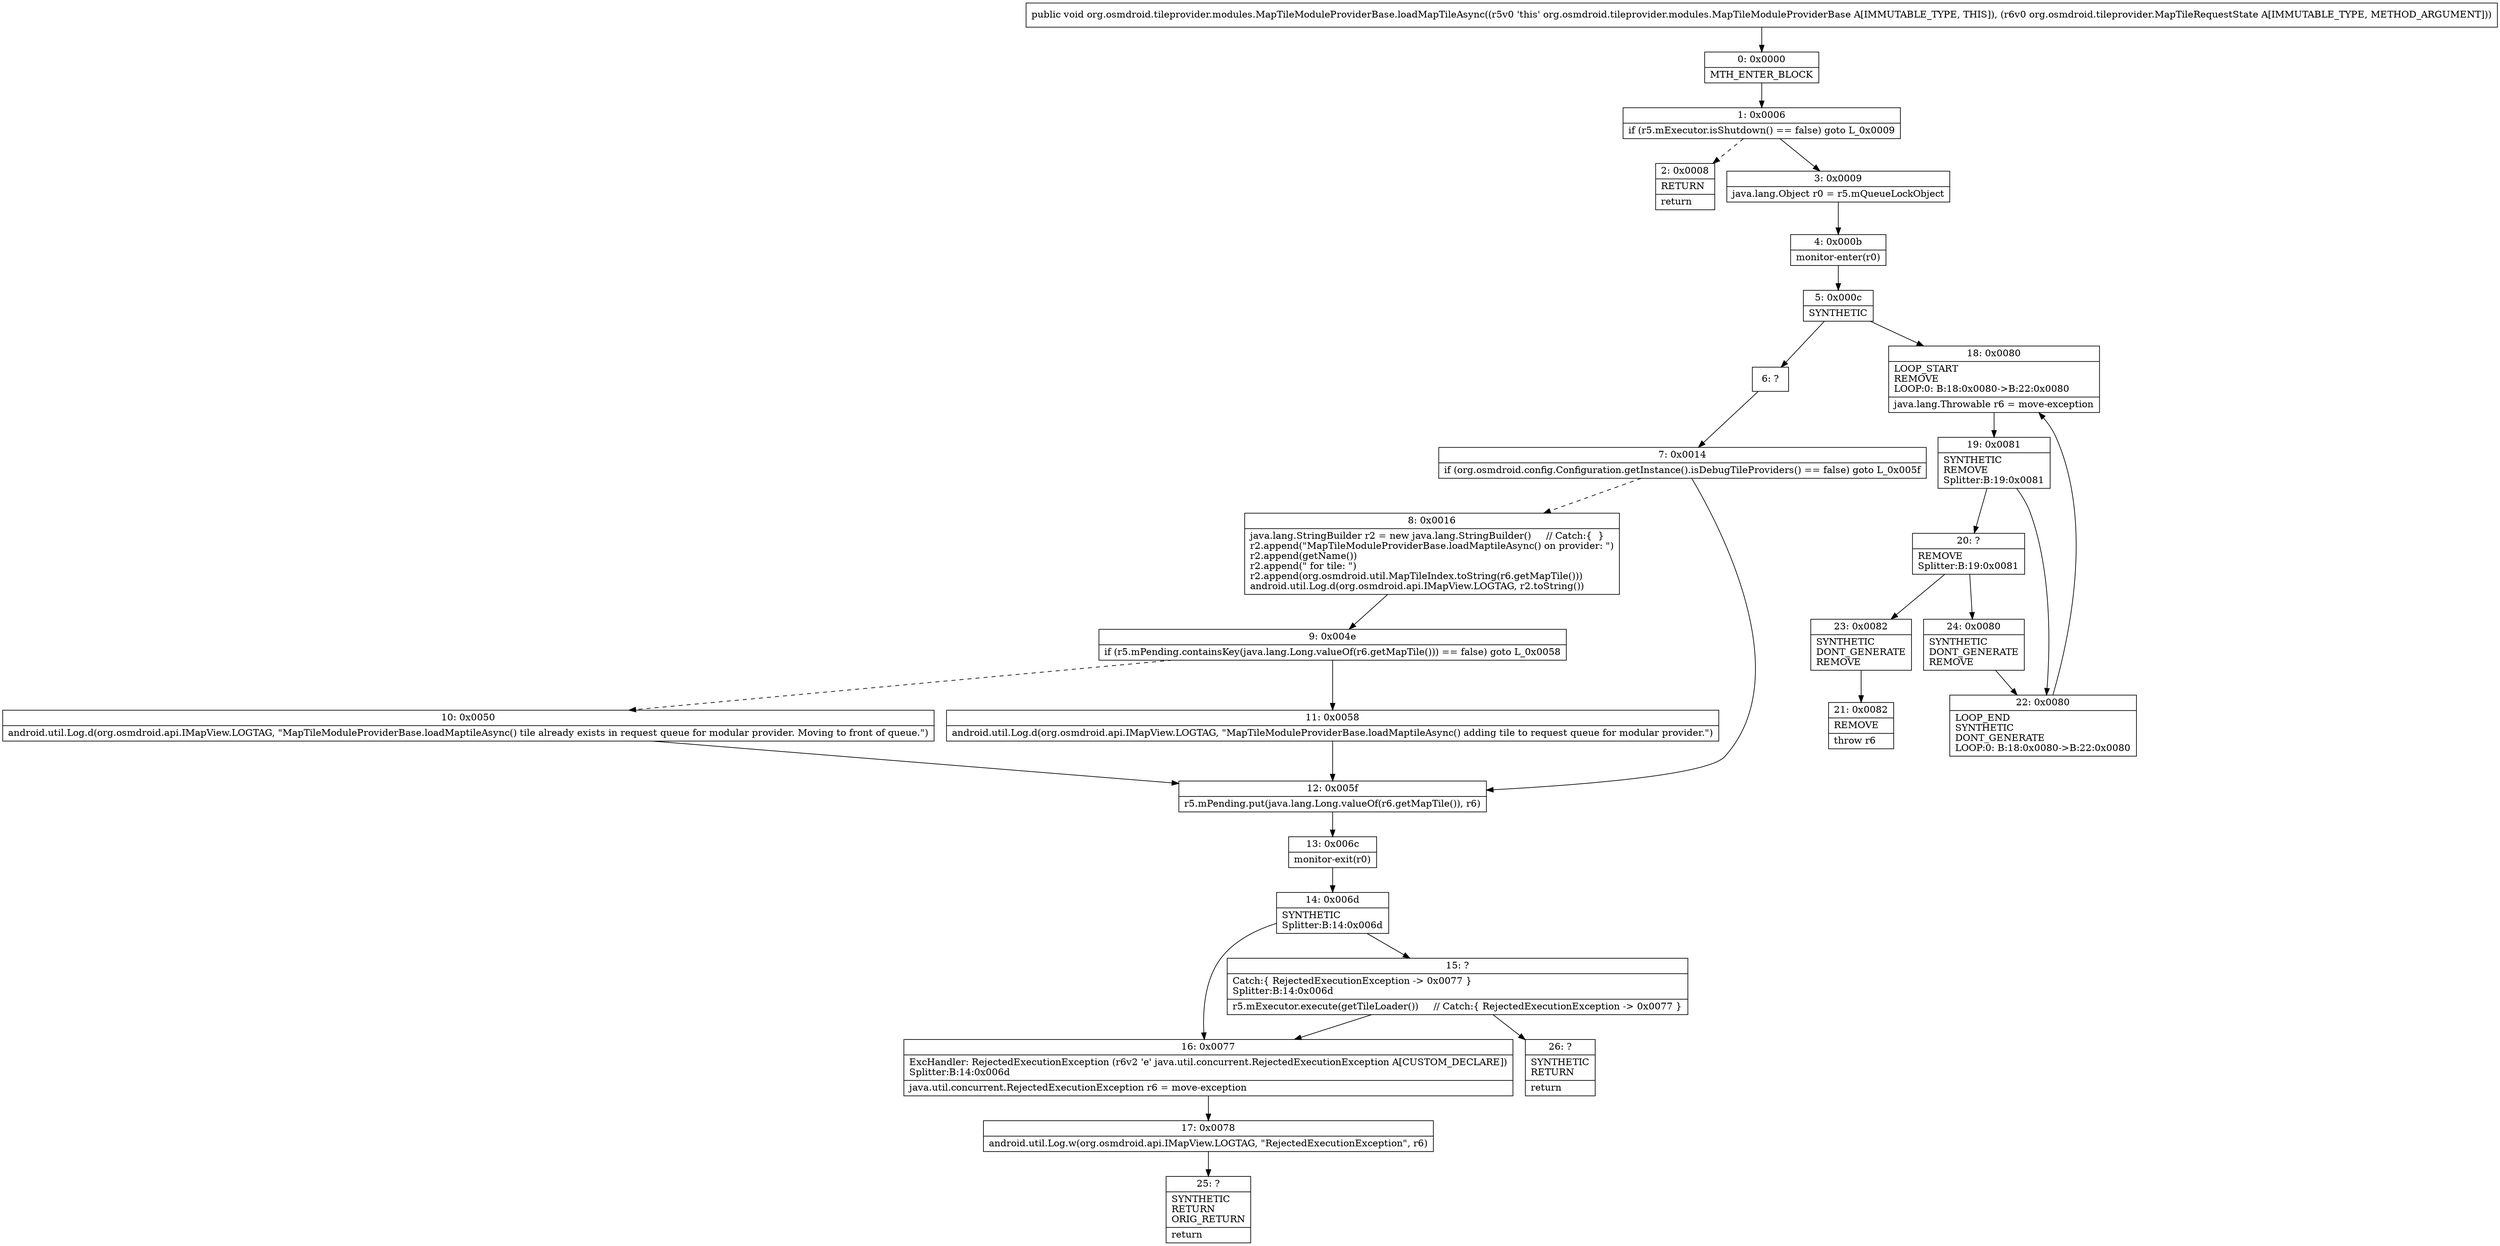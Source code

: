 digraph "CFG fororg.osmdroid.tileprovider.modules.MapTileModuleProviderBase.loadMapTileAsync(Lorg\/osmdroid\/tileprovider\/MapTileRequestState;)V" {
Node_0 [shape=record,label="{0\:\ 0x0000|MTH_ENTER_BLOCK\l}"];
Node_1 [shape=record,label="{1\:\ 0x0006|if (r5.mExecutor.isShutdown() == false) goto L_0x0009\l}"];
Node_2 [shape=record,label="{2\:\ 0x0008|RETURN\l|return\l}"];
Node_3 [shape=record,label="{3\:\ 0x0009|java.lang.Object r0 = r5.mQueueLockObject\l}"];
Node_4 [shape=record,label="{4\:\ 0x000b|monitor\-enter(r0)\l}"];
Node_5 [shape=record,label="{5\:\ 0x000c|SYNTHETIC\l}"];
Node_6 [shape=record,label="{6\:\ ?}"];
Node_7 [shape=record,label="{7\:\ 0x0014|if (org.osmdroid.config.Configuration.getInstance().isDebugTileProviders() == false) goto L_0x005f\l}"];
Node_8 [shape=record,label="{8\:\ 0x0016|java.lang.StringBuilder r2 = new java.lang.StringBuilder()     \/\/ Catch:\{  \}\lr2.append(\"MapTileModuleProviderBase.loadMaptileAsync() on provider: \")\lr2.append(getName())\lr2.append(\" for tile: \")\lr2.append(org.osmdroid.util.MapTileIndex.toString(r6.getMapTile()))\landroid.util.Log.d(org.osmdroid.api.IMapView.LOGTAG, r2.toString())\l}"];
Node_9 [shape=record,label="{9\:\ 0x004e|if (r5.mPending.containsKey(java.lang.Long.valueOf(r6.getMapTile())) == false) goto L_0x0058\l}"];
Node_10 [shape=record,label="{10\:\ 0x0050|android.util.Log.d(org.osmdroid.api.IMapView.LOGTAG, \"MapTileModuleProviderBase.loadMaptileAsync() tile already exists in request queue for modular provider. Moving to front of queue.\")\l}"];
Node_11 [shape=record,label="{11\:\ 0x0058|android.util.Log.d(org.osmdroid.api.IMapView.LOGTAG, \"MapTileModuleProviderBase.loadMaptileAsync() adding tile to request queue for modular provider.\")\l}"];
Node_12 [shape=record,label="{12\:\ 0x005f|r5.mPending.put(java.lang.Long.valueOf(r6.getMapTile()), r6)\l}"];
Node_13 [shape=record,label="{13\:\ 0x006c|monitor\-exit(r0)\l}"];
Node_14 [shape=record,label="{14\:\ 0x006d|SYNTHETIC\lSplitter:B:14:0x006d\l}"];
Node_15 [shape=record,label="{15\:\ ?|Catch:\{ RejectedExecutionException \-\> 0x0077 \}\lSplitter:B:14:0x006d\l|r5.mExecutor.execute(getTileLoader())     \/\/ Catch:\{ RejectedExecutionException \-\> 0x0077 \}\l}"];
Node_16 [shape=record,label="{16\:\ 0x0077|ExcHandler: RejectedExecutionException (r6v2 'e' java.util.concurrent.RejectedExecutionException A[CUSTOM_DECLARE])\lSplitter:B:14:0x006d\l|java.util.concurrent.RejectedExecutionException r6 = move\-exception\l}"];
Node_17 [shape=record,label="{17\:\ 0x0078|android.util.Log.w(org.osmdroid.api.IMapView.LOGTAG, \"RejectedExecutionException\", r6)\l}"];
Node_18 [shape=record,label="{18\:\ 0x0080|LOOP_START\lREMOVE\lLOOP:0: B:18:0x0080\-\>B:22:0x0080\l|java.lang.Throwable r6 = move\-exception\l}"];
Node_19 [shape=record,label="{19\:\ 0x0081|SYNTHETIC\lREMOVE\lSplitter:B:19:0x0081\l}"];
Node_20 [shape=record,label="{20\:\ ?|REMOVE\lSplitter:B:19:0x0081\l}"];
Node_21 [shape=record,label="{21\:\ 0x0082|REMOVE\l|throw r6\l}"];
Node_22 [shape=record,label="{22\:\ 0x0080|LOOP_END\lSYNTHETIC\lDONT_GENERATE\lLOOP:0: B:18:0x0080\-\>B:22:0x0080\l}"];
Node_23 [shape=record,label="{23\:\ 0x0082|SYNTHETIC\lDONT_GENERATE\lREMOVE\l}"];
Node_24 [shape=record,label="{24\:\ 0x0080|SYNTHETIC\lDONT_GENERATE\lREMOVE\l}"];
Node_25 [shape=record,label="{25\:\ ?|SYNTHETIC\lRETURN\lORIG_RETURN\l|return\l}"];
Node_26 [shape=record,label="{26\:\ ?|SYNTHETIC\lRETURN\l|return\l}"];
MethodNode[shape=record,label="{public void org.osmdroid.tileprovider.modules.MapTileModuleProviderBase.loadMapTileAsync((r5v0 'this' org.osmdroid.tileprovider.modules.MapTileModuleProviderBase A[IMMUTABLE_TYPE, THIS]), (r6v0 org.osmdroid.tileprovider.MapTileRequestState A[IMMUTABLE_TYPE, METHOD_ARGUMENT])) }"];
MethodNode -> Node_0;
Node_0 -> Node_1;
Node_1 -> Node_2[style=dashed];
Node_1 -> Node_3;
Node_3 -> Node_4;
Node_4 -> Node_5;
Node_5 -> Node_6;
Node_5 -> Node_18;
Node_6 -> Node_7;
Node_7 -> Node_8[style=dashed];
Node_7 -> Node_12;
Node_8 -> Node_9;
Node_9 -> Node_10[style=dashed];
Node_9 -> Node_11;
Node_10 -> Node_12;
Node_11 -> Node_12;
Node_12 -> Node_13;
Node_13 -> Node_14;
Node_14 -> Node_15;
Node_14 -> Node_16;
Node_15 -> Node_16;
Node_15 -> Node_26;
Node_16 -> Node_17;
Node_17 -> Node_25;
Node_18 -> Node_19;
Node_19 -> Node_20;
Node_19 -> Node_22;
Node_20 -> Node_23;
Node_20 -> Node_24;
Node_22 -> Node_18;
Node_23 -> Node_21;
Node_24 -> Node_22;
}

